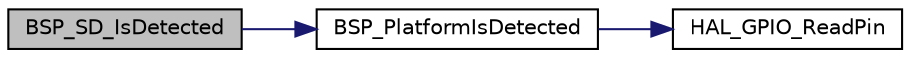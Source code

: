 digraph "BSP_SD_IsDetected"
{
 // LATEX_PDF_SIZE
  edge [fontname="Helvetica",fontsize="10",labelfontname="Helvetica",labelfontsize="10"];
  node [fontname="Helvetica",fontsize="10",shape=record];
  rankdir="LR";
  Node1 [label="BSP_SD_IsDetected",height=0.2,width=0.4,color="black", fillcolor="grey75", style="filled", fontcolor="black",tooltip="Detects if SD card is correctly plugged in the memory slot or not."];
  Node1 -> Node2 [color="midnightblue",fontsize="10",style="solid",fontname="Helvetica"];
  Node2 [label="BSP_PlatformIsDetected",height=0.2,width=0.4,color="black", fillcolor="white", style="filled",URL="$fatfs__platform_8c.html#aa64443bad1703927b76af9ab0ddd443d",tooltip=" "];
  Node2 -> Node3 [color="midnightblue",fontsize="10",style="solid",fontname="Helvetica"];
  Node3 [label="HAL_GPIO_ReadPin",height=0.2,width=0.4,color="black", fillcolor="white", style="filled",URL="$group___g_p_i_o___exported___functions___group2.html#gaf2b819ea6551319ddd5670db318d2e4e",tooltip=" "];
}
